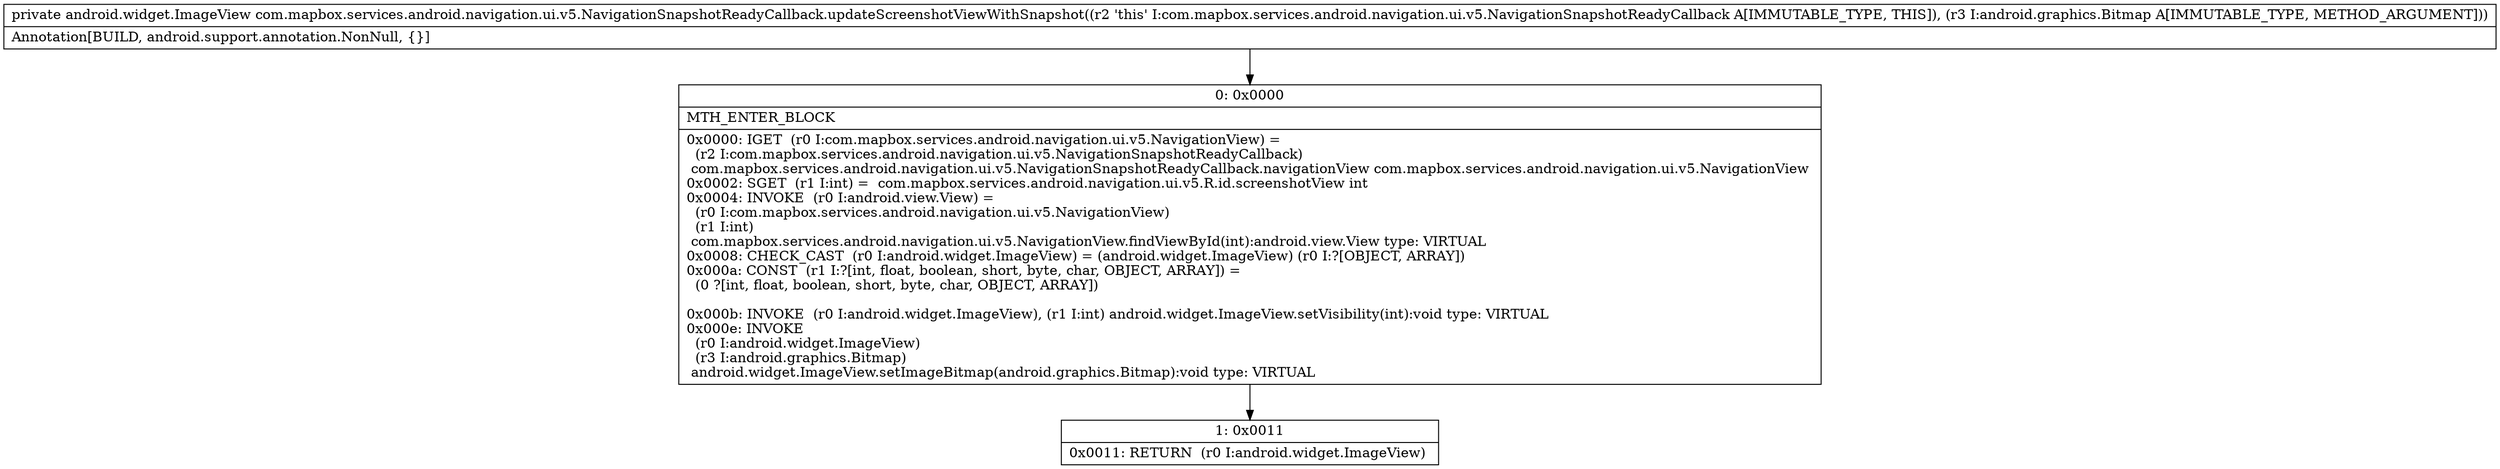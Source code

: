 digraph "CFG forcom.mapbox.services.android.navigation.ui.v5.NavigationSnapshotReadyCallback.updateScreenshotViewWithSnapshot(Landroid\/graphics\/Bitmap;)Landroid\/widget\/ImageView;" {
Node_0 [shape=record,label="{0\:\ 0x0000|MTH_ENTER_BLOCK\l|0x0000: IGET  (r0 I:com.mapbox.services.android.navigation.ui.v5.NavigationView) = \l  (r2 I:com.mapbox.services.android.navigation.ui.v5.NavigationSnapshotReadyCallback)\l com.mapbox.services.android.navigation.ui.v5.NavigationSnapshotReadyCallback.navigationView com.mapbox.services.android.navigation.ui.v5.NavigationView \l0x0002: SGET  (r1 I:int) =  com.mapbox.services.android.navigation.ui.v5.R.id.screenshotView int \l0x0004: INVOKE  (r0 I:android.view.View) = \l  (r0 I:com.mapbox.services.android.navigation.ui.v5.NavigationView)\l  (r1 I:int)\l com.mapbox.services.android.navigation.ui.v5.NavigationView.findViewById(int):android.view.View type: VIRTUAL \l0x0008: CHECK_CAST  (r0 I:android.widget.ImageView) = (android.widget.ImageView) (r0 I:?[OBJECT, ARRAY]) \l0x000a: CONST  (r1 I:?[int, float, boolean, short, byte, char, OBJECT, ARRAY]) = \l  (0 ?[int, float, boolean, short, byte, char, OBJECT, ARRAY])\l \l0x000b: INVOKE  (r0 I:android.widget.ImageView), (r1 I:int) android.widget.ImageView.setVisibility(int):void type: VIRTUAL \l0x000e: INVOKE  \l  (r0 I:android.widget.ImageView)\l  (r3 I:android.graphics.Bitmap)\l android.widget.ImageView.setImageBitmap(android.graphics.Bitmap):void type: VIRTUAL \l}"];
Node_1 [shape=record,label="{1\:\ 0x0011|0x0011: RETURN  (r0 I:android.widget.ImageView) \l}"];
MethodNode[shape=record,label="{private android.widget.ImageView com.mapbox.services.android.navigation.ui.v5.NavigationSnapshotReadyCallback.updateScreenshotViewWithSnapshot((r2 'this' I:com.mapbox.services.android.navigation.ui.v5.NavigationSnapshotReadyCallback A[IMMUTABLE_TYPE, THIS]), (r3 I:android.graphics.Bitmap A[IMMUTABLE_TYPE, METHOD_ARGUMENT]))  | Annotation[BUILD, android.support.annotation.NonNull, \{\}]\l}"];
MethodNode -> Node_0;
Node_0 -> Node_1;
}


